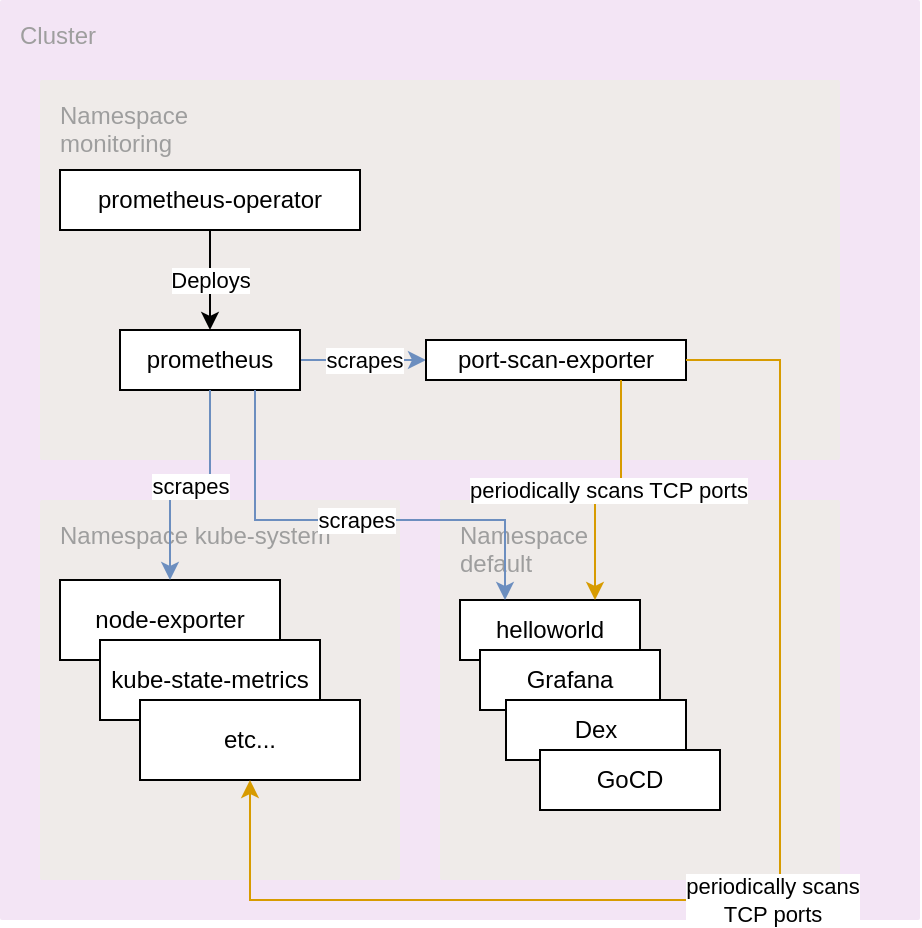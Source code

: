 <mxfile version="12.1.7" type="device" pages="1"><diagram id="b9H-BPazSYddY_Dmr4Fj" name="Page-1"><mxGraphModel dx="973" dy="723" grid="1" gridSize="10" guides="1" tooltips="1" connect="1" arrows="1" fold="1" page="1" pageScale="1" pageWidth="827" pageHeight="1169" math="0" shadow="0"><root><mxCell id="0"/><mxCell id="1" parent="0"/><mxCell id="gMYat3RXkKbSr01SLr_u-1" value="Cluster" style="points=[[0,0,0],[0.25,0,0],[0.5,0,0],[0.75,0,0],[1,0,0],[1,0.25,0],[1,0.5,0],[1,0.75,0],[1,1,0],[0.75,1,0],[0.5,1,0],[0.25,1,0],[0,1,0],[0,0.75,0],[0,0.5,0],[0,0.25,0]];rounded=1;absoluteArcSize=1;arcSize=2;html=1;strokeColor=none;gradientColor=none;shadow=0;dashed=0;fontSize=12;fontColor=#9E9E9E;align=left;verticalAlign=top;spacing=10;spacingTop=-4;fillColor=#F3E5F5;" vertex="1" parent="1"><mxGeometry x="70" y="50" width="460" height="460" as="geometry"/></mxCell><mxCell id="gMYat3RXkKbSr01SLr_u-2" value="Namespace&lt;br&gt;monitoring" style="points=[[0,0,0],[0.25,0,0],[0.5,0,0],[0.75,0,0],[1,0,0],[1,0.25,0],[1,0.5,0],[1,0.75,0],[1,1,0],[0.75,1,0],[0.5,1,0],[0.25,1,0],[0,1,0],[0,0.75,0],[0,0.5,0],[0,0.25,0]];rounded=1;absoluteArcSize=1;arcSize=2;html=1;strokeColor=none;gradientColor=none;shadow=0;dashed=0;fontSize=12;fontColor=#9E9E9E;align=left;verticalAlign=top;spacing=10;spacingTop=-4;fillColor=#EFEBE9;" vertex="1" parent="1"><mxGeometry x="90" y="90" width="400" height="190" as="geometry"/></mxCell><mxCell id="gMYat3RXkKbSr01SLr_u-5" value="Deploys" style="edgeStyle=orthogonalEdgeStyle;rounded=0;orthogonalLoop=1;jettySize=auto;html=1;exitX=0.5;exitY=1;exitDx=0;exitDy=0;entryX=0.5;entryY=0;entryDx=0;entryDy=0;" edge="1" parent="1" source="gMYat3RXkKbSr01SLr_u-3" target="gMYat3RXkKbSr01SLr_u-4"><mxGeometry relative="1" as="geometry"/></mxCell><mxCell id="gMYat3RXkKbSr01SLr_u-3" value="prometheus-operator" style="rounded=0;whiteSpace=wrap;html=1;" vertex="1" parent="1"><mxGeometry x="100" y="135" width="150" height="30" as="geometry"/></mxCell><mxCell id="gMYat3RXkKbSr01SLr_u-7" value="scrapes" style="edgeStyle=orthogonalEdgeStyle;rounded=0;orthogonalLoop=1;jettySize=auto;html=1;exitX=1;exitY=0.5;exitDx=0;exitDy=0;entryX=0;entryY=0.5;entryDx=0;entryDy=0;fillColor=#dae8fc;strokeColor=#6c8ebf;" edge="1" parent="1" source="gMYat3RXkKbSr01SLr_u-4" target="gMYat3RXkKbSr01SLr_u-6"><mxGeometry relative="1" as="geometry"/></mxCell><mxCell id="gMYat3RXkKbSr01SLr_u-4" value="prometheus" style="rounded=0;whiteSpace=wrap;html=1;" vertex="1" parent="1"><mxGeometry x="130" y="215" width="90" height="30" as="geometry"/></mxCell><mxCell id="gMYat3RXkKbSr01SLr_u-6" value="port-scan-exporter" style="rounded=0;whiteSpace=wrap;html=1;" vertex="1" parent="1"><mxGeometry x="283" y="220" width="130" height="20" as="geometry"/></mxCell><mxCell id="gMYat3RXkKbSr01SLr_u-8" value="Namespace kube-system" style="points=[[0,0,0],[0.25,0,0],[0.5,0,0],[0.75,0,0],[1,0,0],[1,0.25,0],[1,0.5,0],[1,0.75,0],[1,1,0],[0.75,1,0],[0.5,1,0],[0.25,1,0],[0,1,0],[0,0.75,0],[0,0.5,0],[0,0.25,0]];rounded=1;absoluteArcSize=1;arcSize=2;html=1;strokeColor=none;gradientColor=none;shadow=0;dashed=0;fontSize=12;fontColor=#9E9E9E;align=left;verticalAlign=top;spacing=10;spacingTop=-4;fillColor=#EFEBE9;" vertex="1" parent="1"><mxGeometry x="90" y="300" width="180" height="190" as="geometry"/></mxCell><mxCell id="gMYat3RXkKbSr01SLr_u-9" value="node-exporter" style="rounded=0;whiteSpace=wrap;html=1;" vertex="1" parent="1"><mxGeometry x="100" y="340" width="110" height="40" as="geometry"/></mxCell><mxCell id="gMYat3RXkKbSr01SLr_u-10" value="kube-state-metrics" style="rounded=0;whiteSpace=wrap;html=1;" vertex="1" parent="1"><mxGeometry x="120" y="370" width="110" height="40" as="geometry"/></mxCell><mxCell id="gMYat3RXkKbSr01SLr_u-11" value="etc..." style="rounded=0;whiteSpace=wrap;html=1;" vertex="1" parent="1"><mxGeometry x="140" y="400" width="110" height="40" as="geometry"/></mxCell><mxCell id="gMYat3RXkKbSr01SLr_u-12" value="scrapes" style="edgeStyle=orthogonalEdgeStyle;rounded=0;orthogonalLoop=1;jettySize=auto;html=1;exitX=0.5;exitY=1;exitDx=0;exitDy=0;entryX=0.5;entryY=0;entryDx=0;entryDy=0;fillColor=#dae8fc;strokeColor=#6c8ebf;" edge="1" parent="1" source="gMYat3RXkKbSr01SLr_u-4" target="gMYat3RXkKbSr01SLr_u-9"><mxGeometry relative="1" as="geometry"/></mxCell><mxCell id="gMYat3RXkKbSr01SLr_u-13" value="Namespace&lt;br&gt;default" style="points=[[0,0,0],[0.25,0,0],[0.5,0,0],[0.75,0,0],[1,0,0],[1,0.25,0],[1,0.5,0],[1,0.75,0],[1,1,0],[0.75,1,0],[0.5,1,0],[0.25,1,0],[0,1,0],[0,0.75,0],[0,0.5,0],[0,0.25,0]];rounded=1;absoluteArcSize=1;arcSize=2;html=1;strokeColor=none;gradientColor=none;shadow=0;dashed=0;fontSize=12;fontColor=#9E9E9E;align=left;verticalAlign=top;spacing=10;spacingTop=-4;fillColor=#EFEBE9;" vertex="1" parent="1"><mxGeometry x="290" y="300" width="200" height="190" as="geometry"/></mxCell><mxCell id="gMYat3RXkKbSr01SLr_u-14" value="helloworld" style="rounded=0;whiteSpace=wrap;html=1;" vertex="1" parent="1"><mxGeometry x="300" y="350" width="90" height="30" as="geometry"/></mxCell><mxCell id="gMYat3RXkKbSr01SLr_u-15" value="Grafana" style="rounded=0;whiteSpace=wrap;html=1;" vertex="1" parent="1"><mxGeometry x="310" y="375" width="90" height="30" as="geometry"/></mxCell><mxCell id="gMYat3RXkKbSr01SLr_u-18" value="Dex" style="rounded=0;whiteSpace=wrap;html=1;" vertex="1" parent="1"><mxGeometry x="323" y="400" width="90" height="30" as="geometry"/></mxCell><mxCell id="gMYat3RXkKbSr01SLr_u-19" value="GoCD" style="rounded=0;whiteSpace=wrap;html=1;" vertex="1" parent="1"><mxGeometry x="340" y="425" width="90" height="30" as="geometry"/></mxCell><mxCell id="gMYat3RXkKbSr01SLr_u-20" value="periodically scans TCP ports" style="edgeStyle=orthogonalEdgeStyle;rounded=0;orthogonalLoop=1;jettySize=auto;html=1;exitX=0.75;exitY=1;exitDx=0;exitDy=0;entryX=0.75;entryY=0;entryDx=0;entryDy=0;fillColor=#ffe6cc;strokeColor=#d79b00;" edge="1" parent="1" source="gMYat3RXkKbSr01SLr_u-6" target="gMYat3RXkKbSr01SLr_u-14"><mxGeometry relative="1" as="geometry"/></mxCell><mxCell id="gMYat3RXkKbSr01SLr_u-21" value="periodically scans&lt;br&gt;TCP ports" style="edgeStyle=orthogonalEdgeStyle;rounded=0;orthogonalLoop=1;jettySize=auto;html=1;exitX=1;exitY=0.5;exitDx=0;exitDy=0;entryX=0.5;entryY=1;entryDx=0;entryDy=0;fillColor=#ffe6cc;strokeColor=#d79b00;" edge="1" parent="1" source="gMYat3RXkKbSr01SLr_u-6" target="gMYat3RXkKbSr01SLr_u-11"><mxGeometry relative="1" as="geometry"><Array as="points"><mxPoint x="460" y="230"/><mxPoint x="460" y="500"/><mxPoint x="195" y="500"/></Array></mxGeometry></mxCell><mxCell id="gMYat3RXkKbSr01SLr_u-22" value="scrapes" style="edgeStyle=orthogonalEdgeStyle;rounded=0;orthogonalLoop=1;jettySize=auto;html=1;exitX=0.75;exitY=1;exitDx=0;exitDy=0;entryX=0.25;entryY=0;entryDx=0;entryDy=0;fillColor=#dae8fc;strokeColor=#6c8ebf;" edge="1" parent="1" source="gMYat3RXkKbSr01SLr_u-4" target="gMYat3RXkKbSr01SLr_u-14"><mxGeometry relative="1" as="geometry"><Array as="points"><mxPoint x="198" y="310"/><mxPoint x="323" y="310"/></Array></mxGeometry></mxCell></root></mxGraphModel></diagram></mxfile>